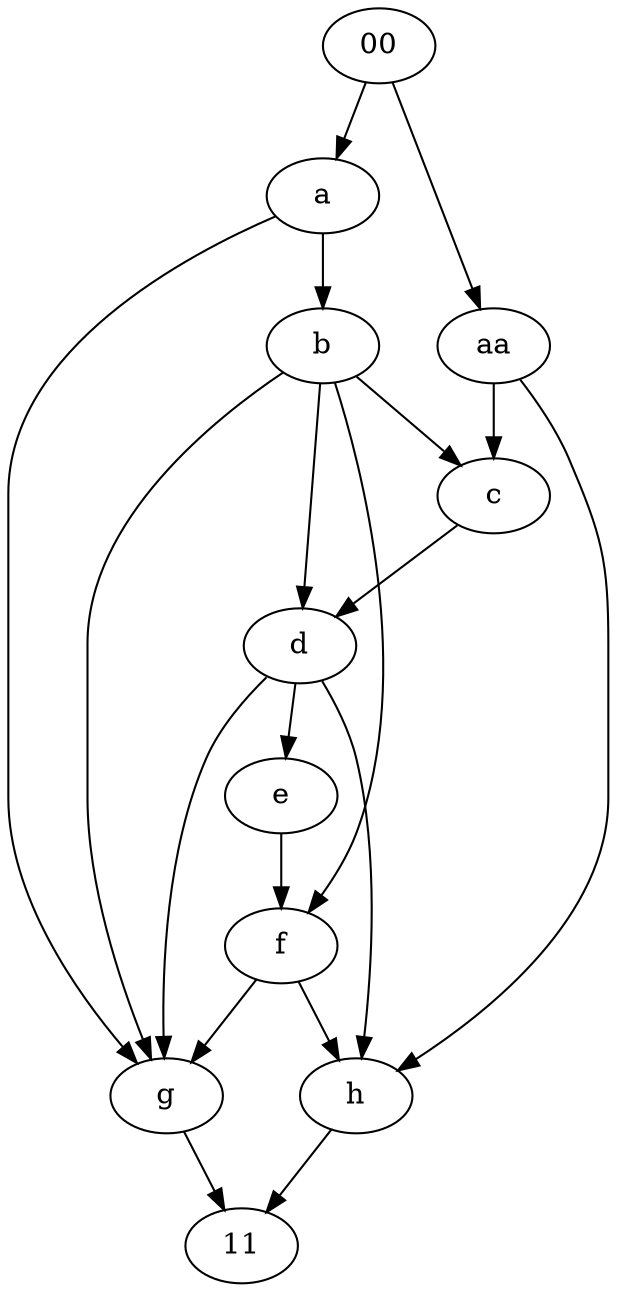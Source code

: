 digraph{
"e" [label="e"];
"f" [label="f"];
"00" [label="00"];
"c" [label="c"];
"a" [label="a"];
"d" [label="d"];
"b" [label="b"];
"11" [label="11"];
"h" [label="h"];
"aa" [label="aa"];
"g" [label="g"];
"e" -> "f" [label=""];
"g" -> "11" [label=""];
"b" -> "c" [label=""];
"f" -> "h" [label=""];
"a" -> "g" [label=""];
"b" -> "f" [label=""];
"b" -> "d" [label=""];
"f" -> "g" [label=""];
"aa" -> "h" [label=""];
"00" -> "a" [label=""];
"a" -> "b" [label=""];
"d" -> "g" [label=""];
"00" -> "aa" [label=""];
"b" -> "g" [label=""];
"d" -> "h" [label=""];
"d" -> "e" [label=""];
"aa" -> "c" [label=""];
"h" -> "11" [label=""];
"c" -> "d" [label=""];
}